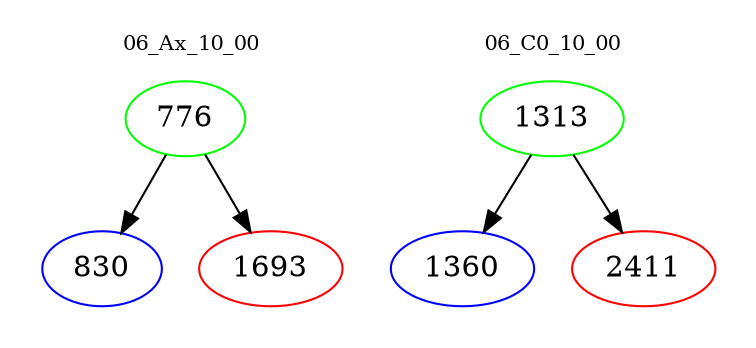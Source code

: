 digraph{
subgraph cluster_0 {
color = white
label = "06_Ax_10_00";
fontsize=10;
T0_776 [label="776", color="green"]
T0_776 -> T0_830 [color="black"]
T0_830 [label="830", color="blue"]
T0_776 -> T0_1693 [color="black"]
T0_1693 [label="1693", color="red"]
}
subgraph cluster_1 {
color = white
label = "06_C0_10_00";
fontsize=10;
T1_1313 [label="1313", color="green"]
T1_1313 -> T1_1360 [color="black"]
T1_1360 [label="1360", color="blue"]
T1_1313 -> T1_2411 [color="black"]
T1_2411 [label="2411", color="red"]
}
}
